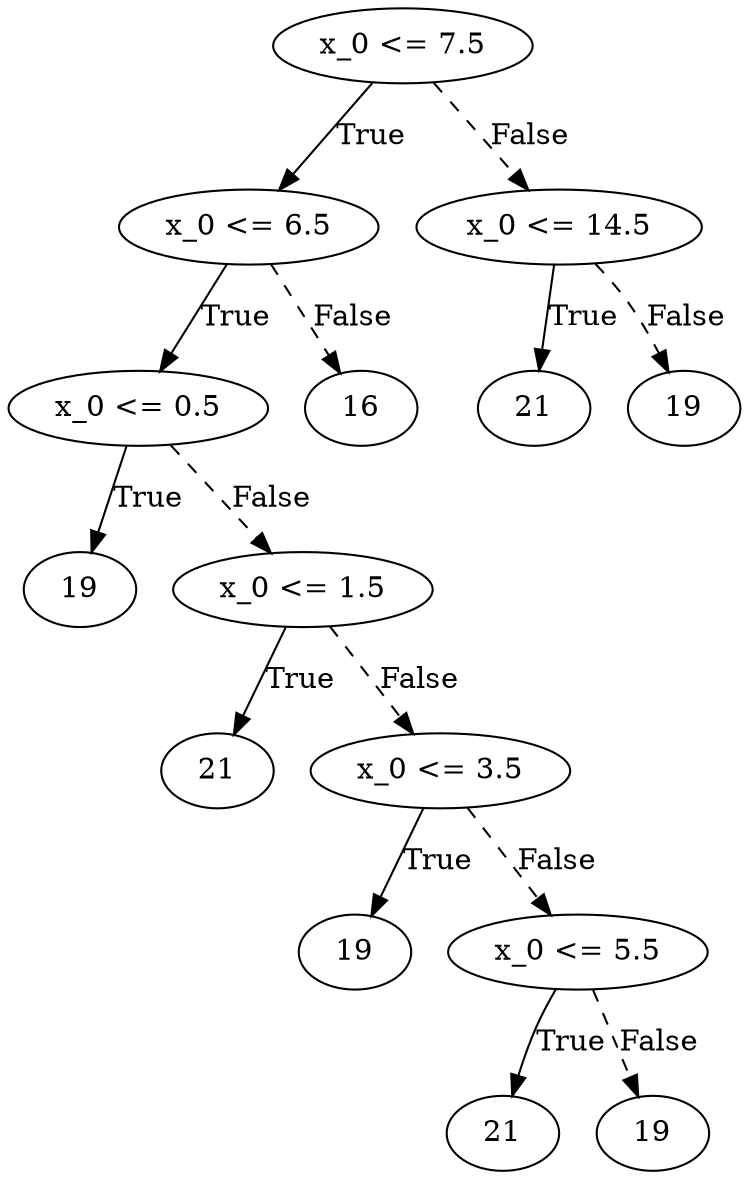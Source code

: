 digraph {
0 [label="x_0 <= 7.5"];
1 [label="x_0 <= 6.5"];
2 [label="x_0 <= 0.5"];
3 [label="19"];
2 -> 3 [label="True"];
4 [label="x_0 <= 1.5"];
5 [label="21"];
4 -> 5 [label="True"];
6 [label="x_0 <= 3.5"];
7 [label="19"];
6 -> 7 [label="True"];
8 [label="x_0 <= 5.5"];
9 [label="21"];
8 -> 9 [label="True"];
10 [label="19"];
8 -> 10 [style="dashed", label="False"];
6 -> 8 [style="dashed", label="False"];
4 -> 6 [style="dashed", label="False"];
2 -> 4 [style="dashed", label="False"];
1 -> 2 [label="True"];
11 [label="16"];
1 -> 11 [style="dashed", label="False"];
0 -> 1 [label="True"];
12 [label="x_0 <= 14.5"];
13 [label="21"];
12 -> 13 [label="True"];
14 [label="19"];
12 -> 14 [style="dashed", label="False"];
0 -> 12 [style="dashed", label="False"];

}